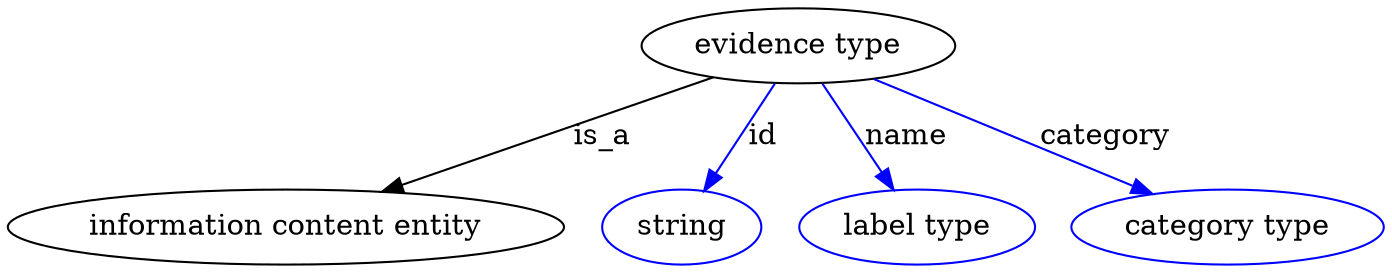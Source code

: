 digraph {
	graph [bb="0,0,529.84,123"];
	node [label="\N"];
	"evidence type"	[height=0.5,
		label="evidence type",
		pos="302.34,105",
		width=1.661];
	"information content entity"	[height=0.5,
		pos="103.34,18",
		width=2.8706];
	"evidence type" -> "information content entity"	[label=is_a,
		lp="226.34,61.5",
		pos="e,140.48,34.865 269.03,89.773 236.43,75.847 186.47,54.508 149.94,38.902"];
	id	[color=blue,
		height=0.5,
		label=string,
		pos="255.34,18",
		width=0.84854];
	"evidence type" -> id	[color=blue,
		label=id,
		lp="287.84,61.5",
		pos="e,264.45,35.469 293.06,87.207 286.32,75.021 277.08,58.318 269.44,44.491",
		style=solid];
	name	[color=blue,
		height=0.5,
		label="label type",
		pos="349.34,18",
		width=1.2638];
	"evidence type" -> name	[color=blue,
		label=name,
		lp="344.84,61.5",
		pos="e,340.07,35.758 311.63,87.207 318.32,75.099 327.48,58.533 335.1,44.759",
		style=solid];
	category	[color=blue,
		height=0.5,
		label="category type",
		pos="471.34,18",
		width=1.6249];
	"evidence type" -> category	[color=blue,
		label=category,
		lp="420.84,61.5",
		pos="e,442.24,33.636 331.78,89.194 359.89,75.056 402.4,53.674 433.12,38.226",
		style=solid];
}
